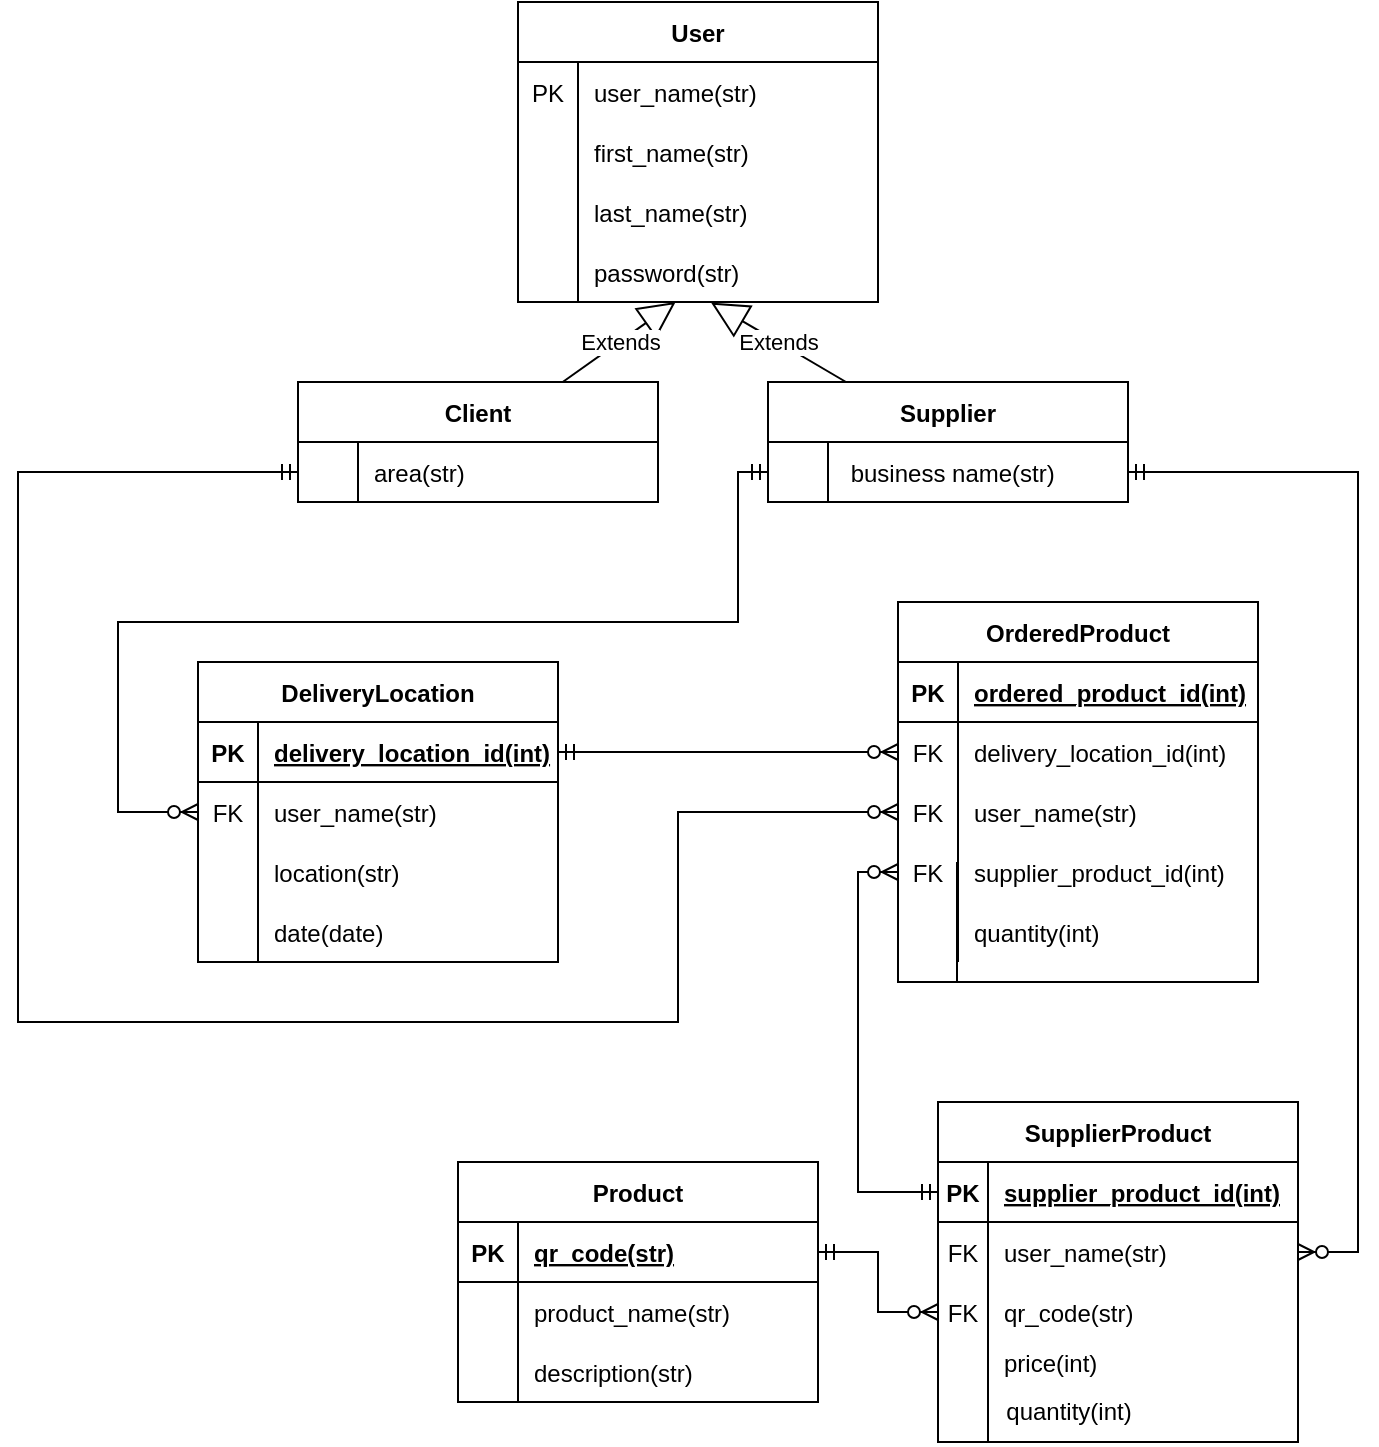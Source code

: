 <mxfile version="20.6.2" type="device"><diagram id="C5RBs43oDa-KdzZeNtuy" name="Page-1"><mxGraphModel dx="1021" dy="567" grid="1" gridSize="10" guides="1" tooltips="1" connect="1" arrows="1" fold="1" page="1" pageScale="1" pageWidth="827" pageHeight="1169" math="0" shadow="0"><root><mxCell id="WIyWlLk6GJQsqaUBKTNV-0"/><mxCell id="WIyWlLk6GJQsqaUBKTNV-1" parent="WIyWlLk6GJQsqaUBKTNV-0"/><mxCell id="vsFPfROxvA9wgRquK9QL-87" value="Product" style="shape=table;startSize=30;container=1;collapsible=1;childLayout=tableLayout;fixedRows=1;rowLines=0;fontStyle=1;align=center;resizeLast=1;" parent="WIyWlLk6GJQsqaUBKTNV-1" vertex="1"><mxGeometry x="340" y="770" width="180" height="120" as="geometry"/></mxCell><mxCell id="vsFPfROxvA9wgRquK9QL-88" value="" style="shape=tableRow;horizontal=0;startSize=0;swimlaneHead=0;swimlaneBody=0;fillColor=none;collapsible=0;dropTarget=0;points=[[0,0.5],[1,0.5]];portConstraint=eastwest;top=0;left=0;right=0;bottom=1;" parent="vsFPfROxvA9wgRquK9QL-87" vertex="1"><mxGeometry y="30" width="180" height="30" as="geometry"/></mxCell><mxCell id="vsFPfROxvA9wgRquK9QL-89" value="PK" style="shape=partialRectangle;connectable=0;fillColor=none;top=0;left=0;bottom=0;right=0;fontStyle=1;overflow=hidden;" parent="vsFPfROxvA9wgRquK9QL-88" vertex="1"><mxGeometry width="30" height="30" as="geometry"><mxRectangle width="30" height="30" as="alternateBounds"/></mxGeometry></mxCell><mxCell id="vsFPfROxvA9wgRquK9QL-90" value="qr_code(str)" style="shape=partialRectangle;connectable=0;fillColor=none;top=0;left=0;bottom=0;right=0;align=left;spacingLeft=6;fontStyle=5;overflow=hidden;" parent="vsFPfROxvA9wgRquK9QL-88" vertex="1"><mxGeometry x="30" width="150" height="30" as="geometry"><mxRectangle width="150" height="30" as="alternateBounds"/></mxGeometry></mxCell><mxCell id="vsFPfROxvA9wgRquK9QL-91" value="" style="shape=tableRow;horizontal=0;startSize=0;swimlaneHead=0;swimlaneBody=0;fillColor=none;collapsible=0;dropTarget=0;points=[[0,0.5],[1,0.5]];portConstraint=eastwest;top=0;left=0;right=0;bottom=0;" parent="vsFPfROxvA9wgRquK9QL-87" vertex="1"><mxGeometry y="60" width="180" height="30" as="geometry"/></mxCell><mxCell id="vsFPfROxvA9wgRquK9QL-92" value="" style="shape=partialRectangle;connectable=0;fillColor=none;top=0;left=0;bottom=0;right=0;editable=1;overflow=hidden;" parent="vsFPfROxvA9wgRquK9QL-91" vertex="1"><mxGeometry width="30" height="30" as="geometry"><mxRectangle width="30" height="30" as="alternateBounds"/></mxGeometry></mxCell><mxCell id="vsFPfROxvA9wgRquK9QL-93" value="product_name(str)" style="shape=partialRectangle;connectable=0;fillColor=none;top=0;left=0;bottom=0;right=0;align=left;spacingLeft=6;overflow=hidden;" parent="vsFPfROxvA9wgRquK9QL-91" vertex="1"><mxGeometry x="30" width="150" height="30" as="geometry"><mxRectangle width="150" height="30" as="alternateBounds"/></mxGeometry></mxCell><mxCell id="vsFPfROxvA9wgRquK9QL-94" value="" style="shape=tableRow;horizontal=0;startSize=0;swimlaneHead=0;swimlaneBody=0;fillColor=none;collapsible=0;dropTarget=0;points=[[0,0.5],[1,0.5]];portConstraint=eastwest;top=0;left=0;right=0;bottom=0;" parent="vsFPfROxvA9wgRquK9QL-87" vertex="1"><mxGeometry y="90" width="180" height="30" as="geometry"/></mxCell><mxCell id="vsFPfROxvA9wgRquK9QL-95" value="" style="shape=partialRectangle;connectable=0;fillColor=none;top=0;left=0;bottom=0;right=0;editable=1;overflow=hidden;" parent="vsFPfROxvA9wgRquK9QL-94" vertex="1"><mxGeometry width="30" height="30" as="geometry"><mxRectangle width="30" height="30" as="alternateBounds"/></mxGeometry></mxCell><mxCell id="vsFPfROxvA9wgRquK9QL-96" value="description(str)" style="shape=partialRectangle;connectable=0;fillColor=none;top=0;left=0;bottom=0;right=0;align=left;spacingLeft=6;overflow=hidden;" parent="vsFPfROxvA9wgRquK9QL-94" vertex="1"><mxGeometry x="30" width="150" height="30" as="geometry"><mxRectangle width="150" height="30" as="alternateBounds"/></mxGeometry></mxCell><mxCell id="vsFPfROxvA9wgRquK9QL-97" value="Client" style="shape=table;startSize=30;container=1;collapsible=1;childLayout=tableLayout;fixedRows=1;rowLines=0;fontStyle=1;align=center;resizeLast=1;" parent="WIyWlLk6GJQsqaUBKTNV-1" vertex="1"><mxGeometry x="260" y="380" width="180" height="60" as="geometry"/></mxCell><mxCell id="vsFPfROxvA9wgRquK9QL-98" value="" style="shape=tableRow;horizontal=0;startSize=0;swimlaneHead=0;swimlaneBody=0;fillColor=none;collapsible=0;dropTarget=0;points=[[0,0.5],[1,0.5]];portConstraint=eastwest;top=0;left=0;right=0;bottom=0;" parent="vsFPfROxvA9wgRquK9QL-97" vertex="1"><mxGeometry y="30" width="180" height="30" as="geometry"/></mxCell><mxCell id="vsFPfROxvA9wgRquK9QL-99" value="" style="shape=partialRectangle;connectable=0;fillColor=none;top=0;left=0;bottom=0;right=0;editable=1;overflow=hidden;" parent="vsFPfROxvA9wgRquK9QL-98" vertex="1"><mxGeometry width="30" height="30" as="geometry"><mxRectangle width="30" height="30" as="alternateBounds"/></mxGeometry></mxCell><mxCell id="vsFPfROxvA9wgRquK9QL-100" value="area(str)" style="shape=partialRectangle;connectable=0;fillColor=none;top=0;left=0;bottom=0;right=0;align=left;spacingLeft=6;overflow=hidden;" parent="vsFPfROxvA9wgRquK9QL-98" vertex="1"><mxGeometry x="30" width="150" height="30" as="geometry"><mxRectangle width="150" height="30" as="alternateBounds"/></mxGeometry></mxCell><mxCell id="vsFPfROxvA9wgRquK9QL-101" value="SupplierProduct" style="shape=table;startSize=30;container=1;collapsible=1;childLayout=tableLayout;fixedRows=1;rowLines=0;fontStyle=1;align=center;resizeLast=1;" parent="WIyWlLk6GJQsqaUBKTNV-1" vertex="1"><mxGeometry x="580" y="740" width="180" height="170" as="geometry"/></mxCell><mxCell id="vsFPfROxvA9wgRquK9QL-102" value="" style="shape=tableRow;horizontal=0;startSize=0;swimlaneHead=0;swimlaneBody=0;fillColor=none;collapsible=0;dropTarget=0;points=[[0,0.5],[1,0.5]];portConstraint=eastwest;top=0;left=0;right=0;bottom=1;" parent="vsFPfROxvA9wgRquK9QL-101" vertex="1"><mxGeometry y="30" width="180" height="30" as="geometry"/></mxCell><mxCell id="vsFPfROxvA9wgRquK9QL-103" value="PK" style="shape=partialRectangle;connectable=0;fillColor=none;top=0;left=0;bottom=0;right=0;fontStyle=1;overflow=hidden;" parent="vsFPfROxvA9wgRquK9QL-102" vertex="1"><mxGeometry width="25" height="30" as="geometry"><mxRectangle width="25" height="30" as="alternateBounds"/></mxGeometry></mxCell><mxCell id="vsFPfROxvA9wgRquK9QL-104" value="supplier_product_id(int)" style="shape=partialRectangle;connectable=0;fillColor=none;top=0;left=0;bottom=0;right=0;align=left;spacingLeft=6;fontStyle=5;overflow=hidden;" parent="vsFPfROxvA9wgRquK9QL-102" vertex="1"><mxGeometry x="25" width="155" height="30" as="geometry"><mxRectangle width="155" height="30" as="alternateBounds"/></mxGeometry></mxCell><mxCell id="vsFPfROxvA9wgRquK9QL-105" value="" style="shape=tableRow;horizontal=0;startSize=0;swimlaneHead=0;swimlaneBody=0;fillColor=none;collapsible=0;dropTarget=0;points=[[0,0.5],[1,0.5]];portConstraint=eastwest;top=0;left=0;right=0;bottom=0;" parent="vsFPfROxvA9wgRquK9QL-101" vertex="1"><mxGeometry y="60" width="180" height="30" as="geometry"/></mxCell><mxCell id="vsFPfROxvA9wgRquK9QL-106" value="FK" style="shape=partialRectangle;connectable=0;fillColor=none;top=0;left=0;bottom=0;right=0;editable=1;overflow=hidden;" parent="vsFPfROxvA9wgRquK9QL-105" vertex="1"><mxGeometry width="25" height="30" as="geometry"><mxRectangle width="25" height="30" as="alternateBounds"/></mxGeometry></mxCell><mxCell id="vsFPfROxvA9wgRquK9QL-107" value="user_name(str)" style="shape=partialRectangle;connectable=0;fillColor=none;top=0;left=0;bottom=0;right=0;align=left;spacingLeft=6;overflow=hidden;" parent="vsFPfROxvA9wgRquK9QL-105" vertex="1"><mxGeometry x="25" width="155" height="30" as="geometry"><mxRectangle width="155" height="30" as="alternateBounds"/></mxGeometry></mxCell><mxCell id="vsFPfROxvA9wgRquK9QL-108" value="" style="shape=tableRow;horizontal=0;startSize=0;swimlaneHead=0;swimlaneBody=0;fillColor=none;collapsible=0;dropTarget=0;points=[[0,0.5],[1,0.5]];portConstraint=eastwest;top=0;left=0;right=0;bottom=0;" parent="vsFPfROxvA9wgRquK9QL-101" vertex="1"><mxGeometry y="90" width="180" height="30" as="geometry"/></mxCell><mxCell id="vsFPfROxvA9wgRquK9QL-109" value="FK" style="shape=partialRectangle;connectable=0;fillColor=none;top=0;left=0;bottom=0;right=0;editable=1;overflow=hidden;" parent="vsFPfROxvA9wgRquK9QL-108" vertex="1"><mxGeometry width="25" height="30" as="geometry"><mxRectangle width="25" height="30" as="alternateBounds"/></mxGeometry></mxCell><mxCell id="vsFPfROxvA9wgRquK9QL-110" value="qr_code(str)" style="shape=partialRectangle;connectable=0;fillColor=none;top=0;left=0;bottom=0;right=0;align=left;spacingLeft=6;overflow=hidden;" parent="vsFPfROxvA9wgRquK9QL-108" vertex="1"><mxGeometry x="25" width="155" height="30" as="geometry"><mxRectangle width="155" height="30" as="alternateBounds"/></mxGeometry></mxCell><mxCell id="vsFPfROxvA9wgRquK9QL-111" value="" style="shape=tableRow;horizontal=0;startSize=0;swimlaneHead=0;swimlaneBody=0;fillColor=none;collapsible=0;dropTarget=0;points=[[0,0.5],[1,0.5]];portConstraint=eastwest;top=0;left=0;right=0;bottom=0;" parent="vsFPfROxvA9wgRquK9QL-101" vertex="1"><mxGeometry y="120" width="180" height="20" as="geometry"/></mxCell><mxCell id="vsFPfROxvA9wgRquK9QL-112" value="" style="shape=partialRectangle;connectable=0;fillColor=none;top=0;left=0;bottom=0;right=0;editable=1;overflow=hidden;" parent="vsFPfROxvA9wgRquK9QL-111" vertex="1"><mxGeometry width="25" height="20" as="geometry"><mxRectangle width="25" height="20" as="alternateBounds"/></mxGeometry></mxCell><mxCell id="vsFPfROxvA9wgRquK9QL-113" value="price(int)" style="shape=partialRectangle;connectable=0;fillColor=none;top=0;left=0;bottom=0;right=0;align=left;spacingLeft=6;overflow=hidden;" parent="vsFPfROxvA9wgRquK9QL-111" vertex="1"><mxGeometry x="25" width="155" height="20" as="geometry"><mxRectangle width="155" height="20" as="alternateBounds"/></mxGeometry></mxCell><mxCell id="vsFPfROxvA9wgRquK9QL-114" value="DeliveryLocation" style="shape=table;startSize=30;container=1;collapsible=1;childLayout=tableLayout;fixedRows=1;rowLines=0;fontStyle=1;align=center;resizeLast=1;" parent="WIyWlLk6GJQsqaUBKTNV-1" vertex="1"><mxGeometry x="210" y="520" width="180" height="150" as="geometry"/></mxCell><mxCell id="vsFPfROxvA9wgRquK9QL-115" value="" style="shape=tableRow;horizontal=0;startSize=0;swimlaneHead=0;swimlaneBody=0;fillColor=none;collapsible=0;dropTarget=0;points=[[0,0.5],[1,0.5]];portConstraint=eastwest;top=0;left=0;right=0;bottom=1;" parent="vsFPfROxvA9wgRquK9QL-114" vertex="1"><mxGeometry y="30" width="180" height="30" as="geometry"/></mxCell><mxCell id="vsFPfROxvA9wgRquK9QL-116" value="PK" style="shape=partialRectangle;connectable=0;fillColor=none;top=0;left=0;bottom=0;right=0;fontStyle=1;overflow=hidden;" parent="vsFPfROxvA9wgRquK9QL-115" vertex="1"><mxGeometry width="30" height="30" as="geometry"><mxRectangle width="30" height="30" as="alternateBounds"/></mxGeometry></mxCell><mxCell id="vsFPfROxvA9wgRquK9QL-117" value="delivery_location_id(int)" style="shape=partialRectangle;connectable=0;fillColor=none;top=0;left=0;bottom=0;right=0;align=left;spacingLeft=6;fontStyle=5;overflow=hidden;" parent="vsFPfROxvA9wgRquK9QL-115" vertex="1"><mxGeometry x="30" width="150" height="30" as="geometry"><mxRectangle width="150" height="30" as="alternateBounds"/></mxGeometry></mxCell><mxCell id="vsFPfROxvA9wgRquK9QL-118" value="" style="shape=tableRow;horizontal=0;startSize=0;swimlaneHead=0;swimlaneBody=0;fillColor=none;collapsible=0;dropTarget=0;points=[[0,0.5],[1,0.5]];portConstraint=eastwest;top=0;left=0;right=0;bottom=0;" parent="vsFPfROxvA9wgRquK9QL-114" vertex="1"><mxGeometry y="60" width="180" height="30" as="geometry"/></mxCell><mxCell id="vsFPfROxvA9wgRquK9QL-119" value="FK" style="shape=partialRectangle;connectable=0;fillColor=none;top=0;left=0;bottom=0;right=0;editable=1;overflow=hidden;" parent="vsFPfROxvA9wgRquK9QL-118" vertex="1"><mxGeometry width="30" height="30" as="geometry"><mxRectangle width="30" height="30" as="alternateBounds"/></mxGeometry></mxCell><mxCell id="vsFPfROxvA9wgRquK9QL-120" value="user_name(str)" style="shape=partialRectangle;connectable=0;fillColor=none;top=0;left=0;bottom=0;right=0;align=left;spacingLeft=6;overflow=hidden;" parent="vsFPfROxvA9wgRquK9QL-118" vertex="1"><mxGeometry x="30" width="150" height="30" as="geometry"><mxRectangle width="150" height="30" as="alternateBounds"/></mxGeometry></mxCell><mxCell id="vsFPfROxvA9wgRquK9QL-121" value="" style="shape=tableRow;horizontal=0;startSize=0;swimlaneHead=0;swimlaneBody=0;fillColor=none;collapsible=0;dropTarget=0;points=[[0,0.5],[1,0.5]];portConstraint=eastwest;top=0;left=0;right=0;bottom=0;" parent="vsFPfROxvA9wgRquK9QL-114" vertex="1"><mxGeometry y="90" width="180" height="30" as="geometry"/></mxCell><mxCell id="vsFPfROxvA9wgRquK9QL-122" value="" style="shape=partialRectangle;connectable=0;fillColor=none;top=0;left=0;bottom=0;right=0;editable=1;overflow=hidden;" parent="vsFPfROxvA9wgRquK9QL-121" vertex="1"><mxGeometry width="30" height="30" as="geometry"><mxRectangle width="30" height="30" as="alternateBounds"/></mxGeometry></mxCell><mxCell id="vsFPfROxvA9wgRquK9QL-123" value="location(str)" style="shape=partialRectangle;connectable=0;fillColor=none;top=0;left=0;bottom=0;right=0;align=left;spacingLeft=6;overflow=hidden;" parent="vsFPfROxvA9wgRquK9QL-121" vertex="1"><mxGeometry x="30" width="150" height="30" as="geometry"><mxRectangle width="150" height="30" as="alternateBounds"/></mxGeometry></mxCell><mxCell id="vsFPfROxvA9wgRquK9QL-124" value="" style="shape=tableRow;horizontal=0;startSize=0;swimlaneHead=0;swimlaneBody=0;fillColor=none;collapsible=0;dropTarget=0;points=[[0,0.5],[1,0.5]];portConstraint=eastwest;top=0;left=0;right=0;bottom=0;" parent="vsFPfROxvA9wgRquK9QL-114" vertex="1"><mxGeometry y="120" width="180" height="30" as="geometry"/></mxCell><mxCell id="vsFPfROxvA9wgRquK9QL-125" value="" style="shape=partialRectangle;connectable=0;fillColor=none;top=0;left=0;bottom=0;right=0;editable=1;overflow=hidden;" parent="vsFPfROxvA9wgRquK9QL-124" vertex="1"><mxGeometry width="30" height="30" as="geometry"><mxRectangle width="30" height="30" as="alternateBounds"/></mxGeometry></mxCell><mxCell id="vsFPfROxvA9wgRquK9QL-126" value="date(date)" style="shape=partialRectangle;connectable=0;fillColor=none;top=0;left=0;bottom=0;right=0;align=left;spacingLeft=6;overflow=hidden;" parent="vsFPfROxvA9wgRquK9QL-124" vertex="1"><mxGeometry x="30" width="150" height="30" as="geometry"><mxRectangle width="150" height="30" as="alternateBounds"/></mxGeometry></mxCell><mxCell id="vsFPfROxvA9wgRquK9QL-127" value="OrderedProduct" style="shape=table;startSize=30;container=1;collapsible=1;childLayout=tableLayout;fixedRows=1;rowLines=0;fontStyle=1;align=center;resizeLast=1;" parent="WIyWlLk6GJQsqaUBKTNV-1" vertex="1"><mxGeometry x="560" y="490" width="180" height="190" as="geometry"/></mxCell><mxCell id="vsFPfROxvA9wgRquK9QL-128" value="" style="shape=tableRow;horizontal=0;startSize=0;swimlaneHead=0;swimlaneBody=0;fillColor=none;collapsible=0;dropTarget=0;points=[[0,0.5],[1,0.5]];portConstraint=eastwest;top=0;left=0;right=0;bottom=1;" parent="vsFPfROxvA9wgRquK9QL-127" vertex="1"><mxGeometry y="30" width="180" height="30" as="geometry"/></mxCell><mxCell id="vsFPfROxvA9wgRquK9QL-129" value="PK" style="shape=partialRectangle;connectable=0;fillColor=none;top=0;left=0;bottom=0;right=0;fontStyle=1;overflow=hidden;" parent="vsFPfROxvA9wgRquK9QL-128" vertex="1"><mxGeometry width="30" height="30" as="geometry"><mxRectangle width="30" height="30" as="alternateBounds"/></mxGeometry></mxCell><mxCell id="vsFPfROxvA9wgRquK9QL-130" value="ordered_product_id(int)" style="shape=partialRectangle;connectable=0;fillColor=none;top=0;left=0;bottom=0;right=0;align=left;spacingLeft=6;fontStyle=5;overflow=hidden;" parent="vsFPfROxvA9wgRquK9QL-128" vertex="1"><mxGeometry x="30" width="150" height="30" as="geometry"><mxRectangle width="150" height="30" as="alternateBounds"/></mxGeometry></mxCell><mxCell id="vsFPfROxvA9wgRquK9QL-131" value="" style="shape=tableRow;horizontal=0;startSize=0;swimlaneHead=0;swimlaneBody=0;fillColor=none;collapsible=0;dropTarget=0;points=[[0,0.5],[1,0.5]];portConstraint=eastwest;top=0;left=0;right=0;bottom=0;" parent="vsFPfROxvA9wgRquK9QL-127" vertex="1"><mxGeometry y="60" width="180" height="30" as="geometry"/></mxCell><mxCell id="vsFPfROxvA9wgRquK9QL-132" value="FK" style="shape=partialRectangle;connectable=0;fillColor=none;top=0;left=0;bottom=0;right=0;editable=1;overflow=hidden;" parent="vsFPfROxvA9wgRquK9QL-131" vertex="1"><mxGeometry width="30" height="30" as="geometry"><mxRectangle width="30" height="30" as="alternateBounds"/></mxGeometry></mxCell><mxCell id="vsFPfROxvA9wgRquK9QL-133" value="delivery_location_id(int)" style="shape=partialRectangle;connectable=0;fillColor=none;top=0;left=0;bottom=0;right=0;align=left;spacingLeft=6;overflow=hidden;" parent="vsFPfROxvA9wgRquK9QL-131" vertex="1"><mxGeometry x="30" width="150" height="30" as="geometry"><mxRectangle width="150" height="30" as="alternateBounds"/></mxGeometry></mxCell><mxCell id="vsFPfROxvA9wgRquK9QL-134" value="" style="shape=tableRow;horizontal=0;startSize=0;swimlaneHead=0;swimlaneBody=0;fillColor=none;collapsible=0;dropTarget=0;points=[[0,0.5],[1,0.5]];portConstraint=eastwest;top=0;left=0;right=0;bottom=0;" parent="vsFPfROxvA9wgRquK9QL-127" vertex="1"><mxGeometry y="90" width="180" height="30" as="geometry"/></mxCell><mxCell id="vsFPfROxvA9wgRquK9QL-135" value="FK" style="shape=partialRectangle;connectable=0;fillColor=none;top=0;left=0;bottom=0;right=0;editable=1;overflow=hidden;" parent="vsFPfROxvA9wgRquK9QL-134" vertex="1"><mxGeometry width="30" height="30" as="geometry"><mxRectangle width="30" height="30" as="alternateBounds"/></mxGeometry></mxCell><mxCell id="vsFPfROxvA9wgRquK9QL-136" value="user_name(str)" style="shape=partialRectangle;connectable=0;fillColor=none;top=0;left=0;bottom=0;right=0;align=left;spacingLeft=6;overflow=hidden;" parent="vsFPfROxvA9wgRquK9QL-134" vertex="1"><mxGeometry x="30" width="150" height="30" as="geometry"><mxRectangle width="150" height="30" as="alternateBounds"/></mxGeometry></mxCell><mxCell id="vsFPfROxvA9wgRquK9QL-137" value="" style="shape=tableRow;horizontal=0;startSize=0;swimlaneHead=0;swimlaneBody=0;fillColor=none;collapsible=0;dropTarget=0;points=[[0,0.5],[1,0.5]];portConstraint=eastwest;top=0;left=0;right=0;bottom=0;" parent="vsFPfROxvA9wgRquK9QL-127" vertex="1"><mxGeometry y="120" width="180" height="30" as="geometry"/></mxCell><mxCell id="vsFPfROxvA9wgRquK9QL-138" value="FK" style="shape=partialRectangle;connectable=0;fillColor=none;top=0;left=0;bottom=0;right=0;editable=1;overflow=hidden;" parent="vsFPfROxvA9wgRquK9QL-137" vertex="1"><mxGeometry width="30" height="30" as="geometry"><mxRectangle width="30" height="30" as="alternateBounds"/></mxGeometry></mxCell><mxCell id="vsFPfROxvA9wgRquK9QL-139" value="supplier_product_id(int)" style="shape=partialRectangle;connectable=0;fillColor=none;top=0;left=0;bottom=0;right=0;align=left;spacingLeft=6;overflow=hidden;" parent="vsFPfROxvA9wgRquK9QL-137" vertex="1"><mxGeometry x="30" width="150" height="30" as="geometry"><mxRectangle width="150" height="30" as="alternateBounds"/></mxGeometry></mxCell><mxCell id="vsFPfROxvA9wgRquK9QL-140" value="" style="shape=tableRow;horizontal=0;startSize=0;swimlaneHead=0;swimlaneBody=0;fillColor=none;collapsible=0;dropTarget=0;points=[[0,0.5],[1,0.5]];portConstraint=eastwest;top=0;left=0;right=0;bottom=0;" parent="vsFPfROxvA9wgRquK9QL-127" vertex="1"><mxGeometry y="150" width="180" height="30" as="geometry"/></mxCell><mxCell id="vsFPfROxvA9wgRquK9QL-141" value="" style="shape=partialRectangle;connectable=0;fillColor=none;top=0;left=0;bottom=0;right=0;editable=1;overflow=hidden;" parent="vsFPfROxvA9wgRquK9QL-140" vertex="1"><mxGeometry width="30" height="30" as="geometry"><mxRectangle width="30" height="30" as="alternateBounds"/></mxGeometry></mxCell><mxCell id="vsFPfROxvA9wgRquK9QL-142" value="quantity(int)" style="shape=partialRectangle;connectable=0;fillColor=none;top=0;left=0;bottom=0;right=0;align=left;spacingLeft=6;overflow=hidden;" parent="vsFPfROxvA9wgRquK9QL-140" vertex="1"><mxGeometry x="30" width="150" height="30" as="geometry"><mxRectangle width="150" height="30" as="alternateBounds"/></mxGeometry></mxCell><mxCell id="vsFPfROxvA9wgRquK9QL-143" value="quantity(int)" style="text;html=1;align=center;verticalAlign=middle;resizable=0;points=[];autosize=1;strokeColor=none;fillColor=none;" parent="WIyWlLk6GJQsqaUBKTNV-1" vertex="1"><mxGeometry x="600" y="880" width="90" height="30" as="geometry"/></mxCell><mxCell id="vsFPfROxvA9wgRquK9QL-144" value="" style="fontSize=12;html=1;endArrow=ERzeroToMany;startArrow=ERmandOne;rounded=0;exitX=1;exitY=0.5;exitDx=0;exitDy=0;entryX=0;entryY=0.5;entryDx=0;entryDy=0;" parent="WIyWlLk6GJQsqaUBKTNV-1" source="vsFPfROxvA9wgRquK9QL-115" target="vsFPfROxvA9wgRquK9QL-131" edge="1"><mxGeometry width="100" height="100" relative="1" as="geometry"><mxPoint x="540" y="590" as="sourcePoint"/><mxPoint x="540" y="630" as="targetPoint"/><Array as="points"><mxPoint x="430" y="565"/><mxPoint x="500" y="565"/></Array></mxGeometry></mxCell><mxCell id="vsFPfROxvA9wgRquK9QL-145" value="User" style="shape=table;startSize=30;container=1;collapsible=1;childLayout=tableLayout;fixedRows=1;rowLines=0;fontStyle=1;align=center;resizeLast=1;" parent="WIyWlLk6GJQsqaUBKTNV-1" vertex="1"><mxGeometry x="370" y="190" width="180" height="150" as="geometry"/></mxCell><mxCell id="vsFPfROxvA9wgRquK9QL-146" value="" style="shape=tableRow;horizontal=0;startSize=0;swimlaneHead=0;swimlaneBody=0;fillColor=none;collapsible=0;dropTarget=0;points=[[0,0.5],[1,0.5]];portConstraint=eastwest;top=0;left=0;right=0;bottom=0;" parent="vsFPfROxvA9wgRquK9QL-145" vertex="1"><mxGeometry y="30" width="180" height="30" as="geometry"/></mxCell><mxCell id="vsFPfROxvA9wgRquK9QL-147" value="PK" style="shape=partialRectangle;connectable=0;fillColor=none;top=0;left=0;bottom=0;right=0;editable=1;overflow=hidden;" parent="vsFPfROxvA9wgRquK9QL-146" vertex="1"><mxGeometry width="30" height="30" as="geometry"><mxRectangle width="30" height="30" as="alternateBounds"/></mxGeometry></mxCell><mxCell id="vsFPfROxvA9wgRquK9QL-148" value="user_name(str)" style="shape=partialRectangle;connectable=0;fillColor=none;top=0;left=0;bottom=0;right=0;align=left;spacingLeft=6;overflow=hidden;" parent="vsFPfROxvA9wgRquK9QL-146" vertex="1"><mxGeometry x="30" width="150" height="30" as="geometry"><mxRectangle width="150" height="30" as="alternateBounds"/></mxGeometry></mxCell><mxCell id="vsFPfROxvA9wgRquK9QL-149" value="" style="shape=tableRow;horizontal=0;startSize=0;swimlaneHead=0;swimlaneBody=0;fillColor=none;collapsible=0;dropTarget=0;points=[[0,0.5],[1,0.5]];portConstraint=eastwest;top=0;left=0;right=0;bottom=0;" parent="vsFPfROxvA9wgRquK9QL-145" vertex="1"><mxGeometry y="60" width="180" height="30" as="geometry"/></mxCell><mxCell id="vsFPfROxvA9wgRquK9QL-150" value="" style="shape=partialRectangle;connectable=0;fillColor=none;top=0;left=0;bottom=0;right=0;editable=1;overflow=hidden;" parent="vsFPfROxvA9wgRquK9QL-149" vertex="1"><mxGeometry width="30" height="30" as="geometry"><mxRectangle width="30" height="30" as="alternateBounds"/></mxGeometry></mxCell><mxCell id="vsFPfROxvA9wgRquK9QL-151" value="first_name(str)" style="shape=partialRectangle;connectable=0;fillColor=none;top=0;left=0;bottom=0;right=0;align=left;spacingLeft=6;overflow=hidden;" parent="vsFPfROxvA9wgRquK9QL-149" vertex="1"><mxGeometry x="30" width="150" height="30" as="geometry"><mxRectangle width="150" height="30" as="alternateBounds"/></mxGeometry></mxCell><mxCell id="vsFPfROxvA9wgRquK9QL-152" value="" style="shape=tableRow;horizontal=0;startSize=0;swimlaneHead=0;swimlaneBody=0;fillColor=none;collapsible=0;dropTarget=0;points=[[0,0.5],[1,0.5]];portConstraint=eastwest;top=0;left=0;right=0;bottom=0;" parent="vsFPfROxvA9wgRquK9QL-145" vertex="1"><mxGeometry y="90" width="180" height="30" as="geometry"/></mxCell><mxCell id="vsFPfROxvA9wgRquK9QL-153" value="" style="shape=partialRectangle;connectable=0;fillColor=none;top=0;left=0;bottom=0;right=0;editable=1;overflow=hidden;" parent="vsFPfROxvA9wgRquK9QL-152" vertex="1"><mxGeometry width="30" height="30" as="geometry"><mxRectangle width="30" height="30" as="alternateBounds"/></mxGeometry></mxCell><mxCell id="vsFPfROxvA9wgRquK9QL-154" value="last_name(str)" style="shape=partialRectangle;connectable=0;fillColor=none;top=0;left=0;bottom=0;right=0;align=left;spacingLeft=6;overflow=hidden;" parent="vsFPfROxvA9wgRquK9QL-152" vertex="1"><mxGeometry x="30" width="150" height="30" as="geometry"><mxRectangle width="150" height="30" as="alternateBounds"/></mxGeometry></mxCell><mxCell id="vsFPfROxvA9wgRquK9QL-155" value="" style="shape=tableRow;horizontal=0;startSize=0;swimlaneHead=0;swimlaneBody=0;fillColor=none;collapsible=0;dropTarget=0;points=[[0,0.5],[1,0.5]];portConstraint=eastwest;top=0;left=0;right=0;bottom=0;" parent="vsFPfROxvA9wgRquK9QL-145" vertex="1"><mxGeometry y="120" width="180" height="30" as="geometry"/></mxCell><mxCell id="vsFPfROxvA9wgRquK9QL-156" value="" style="shape=partialRectangle;connectable=0;fillColor=none;top=0;left=0;bottom=0;right=0;editable=1;overflow=hidden;" parent="vsFPfROxvA9wgRquK9QL-155" vertex="1"><mxGeometry width="30" height="30" as="geometry"><mxRectangle width="30" height="30" as="alternateBounds"/></mxGeometry></mxCell><mxCell id="vsFPfROxvA9wgRquK9QL-157" value="password(str)" style="shape=partialRectangle;connectable=0;fillColor=none;top=0;left=0;bottom=0;right=0;align=left;spacingLeft=6;overflow=hidden;" parent="vsFPfROxvA9wgRquK9QL-155" vertex="1"><mxGeometry x="30" width="150" height="30" as="geometry"><mxRectangle width="150" height="30" as="alternateBounds"/></mxGeometry></mxCell><mxCell id="vsFPfROxvA9wgRquK9QL-161" value="" style="endArrow=none;html=1;rounded=0;curved=1;elbow=vertical;" parent="WIyWlLk6GJQsqaUBKTNV-1" edge="1"><mxGeometry width="50" height="50" relative="1" as="geometry"><mxPoint x="605" y="910" as="sourcePoint"/><mxPoint x="605" y="850" as="targetPoint"/></mxGeometry></mxCell><mxCell id="vsFPfROxvA9wgRquK9QL-162" value="" style="endArrow=none;html=1;rounded=0;curved=1;elbow=vertical;" parent="WIyWlLk6GJQsqaUBKTNV-1" edge="1"><mxGeometry width="50" height="50" relative="1" as="geometry"><mxPoint x="589.5" y="680" as="sourcePoint"/><mxPoint x="589.5" y="620" as="targetPoint"/></mxGeometry></mxCell><mxCell id="vsFPfROxvA9wgRquK9QL-163" value="Supplier" style="shape=table;startSize=30;container=1;collapsible=1;childLayout=tableLayout;fixedRows=1;rowLines=0;fontStyle=1;align=center;resizeLast=1;" parent="WIyWlLk6GJQsqaUBKTNV-1" vertex="1"><mxGeometry x="495" y="380" width="180" height="60" as="geometry"/></mxCell><mxCell id="vsFPfROxvA9wgRquK9QL-164" value="" style="shape=tableRow;horizontal=0;startSize=0;swimlaneHead=0;swimlaneBody=0;fillColor=none;collapsible=0;dropTarget=0;points=[[0,0.5],[1,0.5]];portConstraint=eastwest;top=0;left=0;right=0;bottom=1;" parent="vsFPfROxvA9wgRquK9QL-163" vertex="1"><mxGeometry y="30" width="180" height="30" as="geometry"/></mxCell><mxCell id="vsFPfROxvA9wgRquK9QL-165" value="" style="shape=partialRectangle;connectable=0;fillColor=none;top=0;left=0;bottom=0;right=0;fontStyle=1;overflow=hidden;" parent="vsFPfROxvA9wgRquK9QL-164" vertex="1"><mxGeometry width="30" height="30" as="geometry"><mxRectangle width="30" height="30" as="alternateBounds"/></mxGeometry></mxCell><mxCell id="vsFPfROxvA9wgRquK9QL-166" value=" business name(str)" style="shape=partialRectangle;connectable=0;fillColor=none;top=0;left=0;bottom=0;right=0;align=left;spacingLeft=6;fontStyle=0;overflow=hidden;" parent="vsFPfROxvA9wgRquK9QL-164" vertex="1"><mxGeometry x="30" width="150" height="30" as="geometry"><mxRectangle width="150" height="30" as="alternateBounds"/></mxGeometry></mxCell><mxCell id="vsFPfROxvA9wgRquK9QL-167" value="" style="fontSize=12;html=1;endArrow=ERzeroToMany;startArrow=ERmandOne;rounded=0;entryX=0;entryY=0.5;entryDx=0;entryDy=0;exitX=0;exitY=0.5;exitDx=0;exitDy=0;strokeWidth=1;" parent="WIyWlLk6GJQsqaUBKTNV-1" source="vsFPfROxvA9wgRquK9QL-164" target="vsFPfROxvA9wgRquK9QL-118" edge="1"><mxGeometry width="100" height="100" relative="1" as="geometry"><mxPoint x="250" y="540" as="sourcePoint"/><mxPoint x="350" y="440" as="targetPoint"/><Array as="points"><mxPoint x="480" y="425"/><mxPoint x="480" y="500"/><mxPoint x="170" y="500"/><mxPoint x="170" y="595"/></Array></mxGeometry></mxCell><mxCell id="vsFPfROxvA9wgRquK9QL-168" value="" style="fontSize=12;html=1;endArrow=ERzeroToMany;startArrow=ERmandOne;rounded=0;exitX=0;exitY=0.5;exitDx=0;exitDy=0;entryX=0;entryY=0.5;entryDx=0;entryDy=0;" parent="WIyWlLk6GJQsqaUBKTNV-1" target="vsFPfROxvA9wgRquK9QL-134" edge="1"><mxGeometry width="100" height="100" relative="1" as="geometry"><mxPoint x="260" y="425" as="sourcePoint"/><mxPoint x="530" y="595" as="targetPoint"/><Array as="points"><mxPoint x="120" y="425"/><mxPoint x="120" y="700"/><mxPoint x="450" y="700"/><mxPoint x="450" y="595"/></Array></mxGeometry></mxCell><mxCell id="vsFPfROxvA9wgRquK9QL-169" value="" style="fontSize=12;html=1;endArrow=ERzeroToMany;startArrow=ERmandOne;rounded=0;exitX=0;exitY=0.5;exitDx=0;exitDy=0;entryX=0;entryY=0.5;entryDx=0;entryDy=0;" parent="WIyWlLk6GJQsqaUBKTNV-1" source="vsFPfROxvA9wgRquK9QL-102" target="vsFPfROxvA9wgRquK9QL-137" edge="1"><mxGeometry width="100" height="100" relative="1" as="geometry"><mxPoint x="390" y="910" as="sourcePoint"/><mxPoint x="540" y="620" as="targetPoint"/><Array as="points"><mxPoint x="540" y="785"/><mxPoint x="540" y="625"/></Array></mxGeometry></mxCell><mxCell id="vsFPfROxvA9wgRquK9QL-170" value="" style="fontSize=12;html=1;endArrow=ERzeroToMany;startArrow=ERmandOne;rounded=0;elbow=vertical;exitX=1;exitY=0.5;exitDx=0;exitDy=0;entryX=1;entryY=0.5;entryDx=0;entryDy=0;targetPerimeterSpacing=0;" parent="WIyWlLk6GJQsqaUBKTNV-1" source="vsFPfROxvA9wgRquK9QL-164" target="vsFPfROxvA9wgRquK9QL-105" edge="1"><mxGeometry width="100" height="100" relative="1" as="geometry"><mxPoint x="740" y="840" as="sourcePoint"/><mxPoint x="750" y="970" as="targetPoint"/><Array as="points"><mxPoint x="790" y="425"/><mxPoint x="790" y="815"/></Array></mxGeometry></mxCell><mxCell id="vsFPfROxvA9wgRquK9QL-171" value="Extends" style="endArrow=block;endSize=16;endFill=0;html=1;rounded=0;" parent="WIyWlLk6GJQsqaUBKTNV-1" source="vsFPfROxvA9wgRquK9QL-97" edge="1"><mxGeometry width="160" relative="1" as="geometry"><mxPoint x="290" y="330" as="sourcePoint"/><mxPoint x="448.824" y="340" as="targetPoint"/></mxGeometry></mxCell><mxCell id="vsFPfROxvA9wgRquK9QL-172" value="Extends" style="endArrow=block;endSize=16;endFill=0;html=1;rounded=0;entryX=0.481;entryY=1.011;entryDx=0;entryDy=0;entryPerimeter=0;" parent="WIyWlLk6GJQsqaUBKTNV-1" source="vsFPfROxvA9wgRquK9QL-163" edge="1"><mxGeometry width="160" relative="1" as="geometry"><mxPoint x="490" y="350" as="sourcePoint"/><mxPoint x="466.58" y="340.33" as="targetPoint"/></mxGeometry></mxCell><mxCell id="vsFPfROxvA9wgRquK9QL-173" value="" style="edgeStyle=entityRelationEdgeStyle;fontSize=12;html=1;endArrow=ERzeroToMany;startArrow=ERmandOne;rounded=0;entryX=0;entryY=0.5;entryDx=0;entryDy=0;exitX=1;exitY=0.5;exitDx=0;exitDy=0;" parent="WIyWlLk6GJQsqaUBKTNV-1" source="vsFPfROxvA9wgRquK9QL-88" target="vsFPfROxvA9wgRquK9QL-108" edge="1"><mxGeometry width="100" height="100" relative="1" as="geometry"><mxPoint x="190" y="930" as="sourcePoint"/><mxPoint x="290" y="830" as="targetPoint"/></mxGeometry></mxCell></root></mxGraphModel></diagram></mxfile>